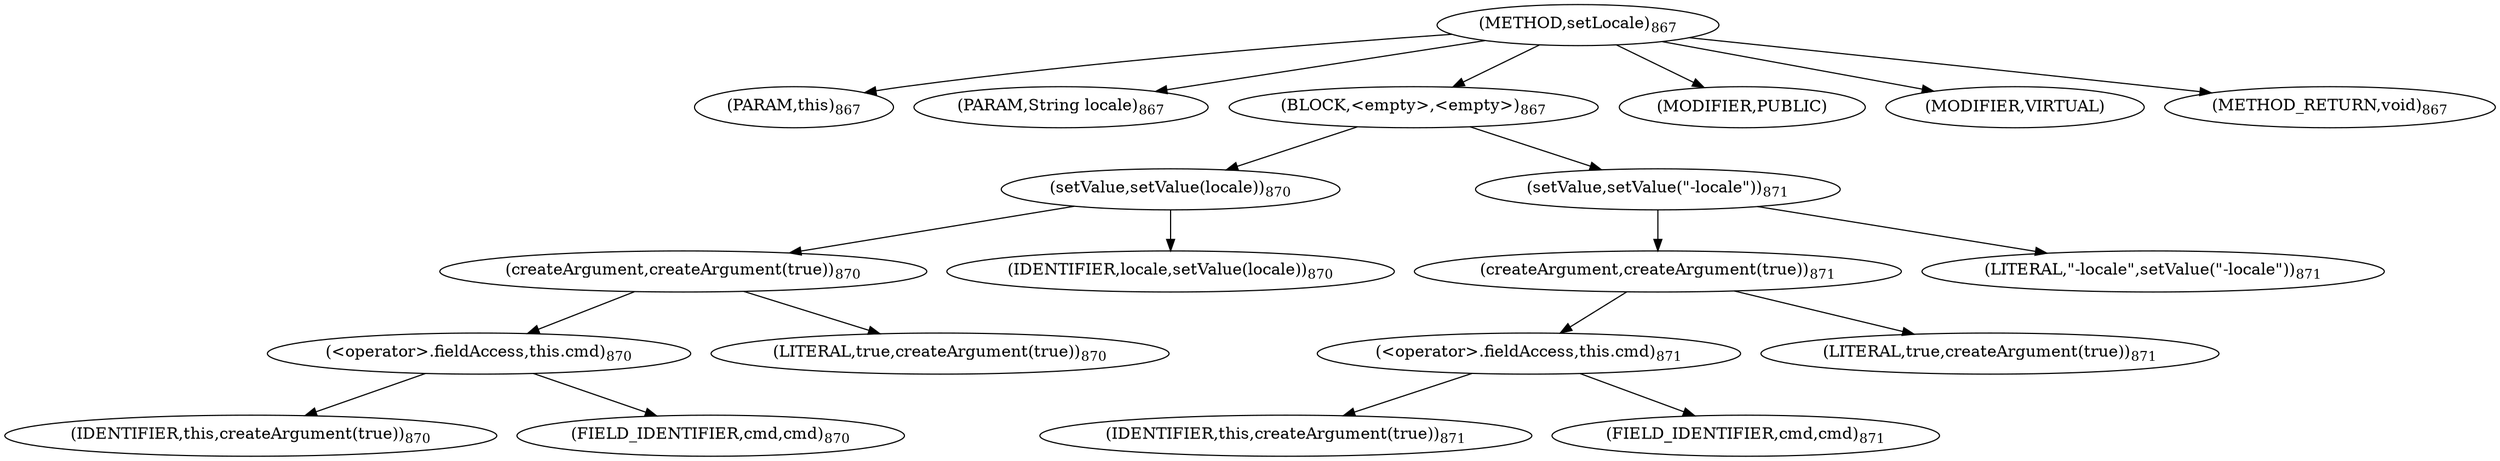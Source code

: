 digraph "setLocale" {  
"1698" [label = <(METHOD,setLocale)<SUB>867</SUB>> ]
"1699" [label = <(PARAM,this)<SUB>867</SUB>> ]
"1700" [label = <(PARAM,String locale)<SUB>867</SUB>> ]
"1701" [label = <(BLOCK,&lt;empty&gt;,&lt;empty&gt;)<SUB>867</SUB>> ]
"1702" [label = <(setValue,setValue(locale))<SUB>870</SUB>> ]
"1703" [label = <(createArgument,createArgument(true))<SUB>870</SUB>> ]
"1704" [label = <(&lt;operator&gt;.fieldAccess,this.cmd)<SUB>870</SUB>> ]
"1705" [label = <(IDENTIFIER,this,createArgument(true))<SUB>870</SUB>> ]
"1706" [label = <(FIELD_IDENTIFIER,cmd,cmd)<SUB>870</SUB>> ]
"1707" [label = <(LITERAL,true,createArgument(true))<SUB>870</SUB>> ]
"1708" [label = <(IDENTIFIER,locale,setValue(locale))<SUB>870</SUB>> ]
"1709" [label = <(setValue,setValue(&quot;-locale&quot;))<SUB>871</SUB>> ]
"1710" [label = <(createArgument,createArgument(true))<SUB>871</SUB>> ]
"1711" [label = <(&lt;operator&gt;.fieldAccess,this.cmd)<SUB>871</SUB>> ]
"1712" [label = <(IDENTIFIER,this,createArgument(true))<SUB>871</SUB>> ]
"1713" [label = <(FIELD_IDENTIFIER,cmd,cmd)<SUB>871</SUB>> ]
"1714" [label = <(LITERAL,true,createArgument(true))<SUB>871</SUB>> ]
"1715" [label = <(LITERAL,&quot;-locale&quot;,setValue(&quot;-locale&quot;))<SUB>871</SUB>> ]
"1716" [label = <(MODIFIER,PUBLIC)> ]
"1717" [label = <(MODIFIER,VIRTUAL)> ]
"1718" [label = <(METHOD_RETURN,void)<SUB>867</SUB>> ]
  "1698" -> "1699" 
  "1698" -> "1700" 
  "1698" -> "1701" 
  "1698" -> "1716" 
  "1698" -> "1717" 
  "1698" -> "1718" 
  "1701" -> "1702" 
  "1701" -> "1709" 
  "1702" -> "1703" 
  "1702" -> "1708" 
  "1703" -> "1704" 
  "1703" -> "1707" 
  "1704" -> "1705" 
  "1704" -> "1706" 
  "1709" -> "1710" 
  "1709" -> "1715" 
  "1710" -> "1711" 
  "1710" -> "1714" 
  "1711" -> "1712" 
  "1711" -> "1713" 
}
